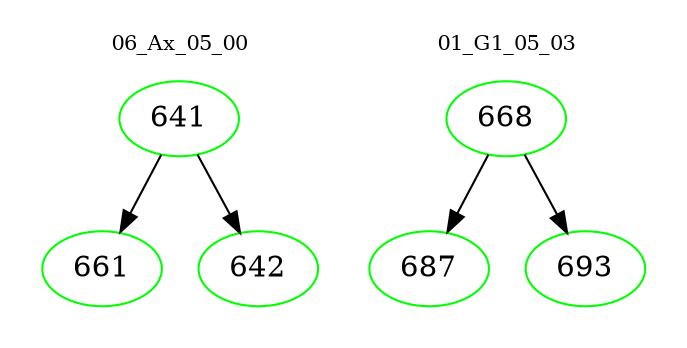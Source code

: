 digraph{
subgraph cluster_0 {
color = white
label = "06_Ax_05_00";
fontsize=10;
T0_641 [label="641", color="green"]
T0_641 -> T0_661 [color="black"]
T0_661 [label="661", color="green"]
T0_641 -> T0_642 [color="black"]
T0_642 [label="642", color="green"]
}
subgraph cluster_1 {
color = white
label = "01_G1_05_03";
fontsize=10;
T1_668 [label="668", color="green"]
T1_668 -> T1_687 [color="black"]
T1_687 [label="687", color="green"]
T1_668 -> T1_693 [color="black"]
T1_693 [label="693", color="green"]
}
}
